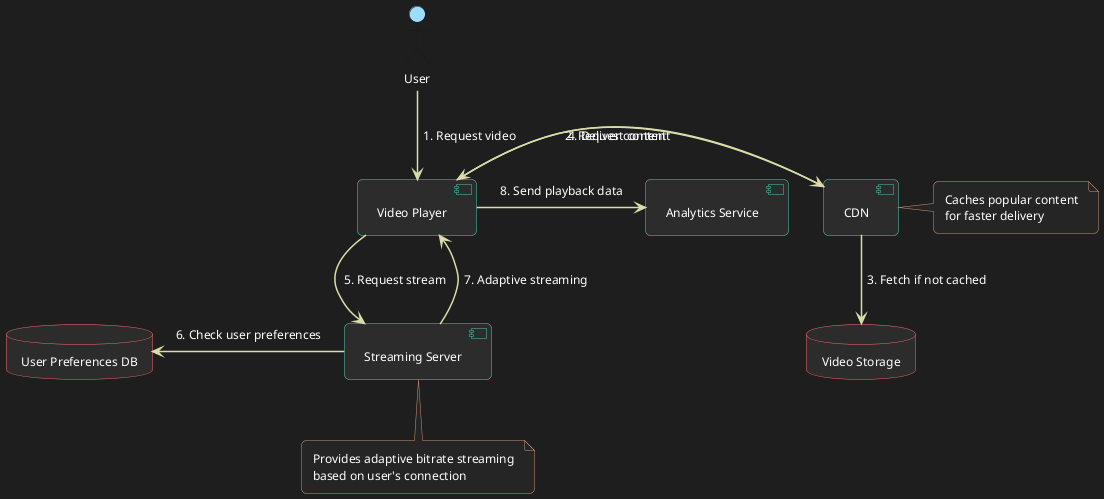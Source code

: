 @startuml YouTube_Video_Playback_Architecture

' 设置整体主题
skinparam backgroundColor #1E1E1E
skinparam defaultFontName Arial
skinparam defaultFontSize 12
skinparam defaultFontColor #FFFFFF
skinparam padding 5
skinparam roundCorner 10

' 定制组件样式
skinparam component {
  BackgroundColor #2C2C2C
  BorderColor #4EC9B0
  FontColor #FFFFFF
}

' 定制数据库样式
skinparam database {
  BackgroundColor #2C2C2C
  BorderColor #FF6B6B
  FontColor #FFFFFF
}

' 定制接口样式
skinparam interface {
  BackgroundColor #2C2C2C
  BorderColor #4EC9B0
  FontColor #FFFFFF
}

' 定制箭头样式
skinparam arrow {
  Color #DCDCAA
  FontColor #FFFFFF
  Thickness 1.5
}

' 定制注释样式
skinparam note {
  BackgroundColor #252526
  BorderColor #CE9178
  FontColor #FFFFFF
}

' 定义主要组件
actor "User" as user #9CDCFE
component "Video Player" as videoplayer
component "CDN" as cdn
database "Video Storage" as videostorage
component "Streaming Server" as streamingserver
database "User Preferences DB" as userprefsdb
component "Analytics Service" as analyticsservice

' 定义交互流程
user -down-> videoplayer : 1. Request video
videoplayer -right-> cdn : 2. Request content
cdn -down-> videostorage : 3. Fetch if not cached
cdn -left-> videoplayer : 4. Deliver content
videoplayer -down-> streamingserver : 5. Request stream
streamingserver -left-> userprefsdb : 6. Check user preferences
streamingserver -up-> videoplayer : 7. Adaptive streaming
videoplayer -right-> analyticsservice : 8. Send playback data

' 添加注释
note right of cdn
  Caches popular content
  for faster delivery
end note

note bottom of streamingserver
  Provides adaptive bitrate streaming
  based on user's connection
end note

@enduml
